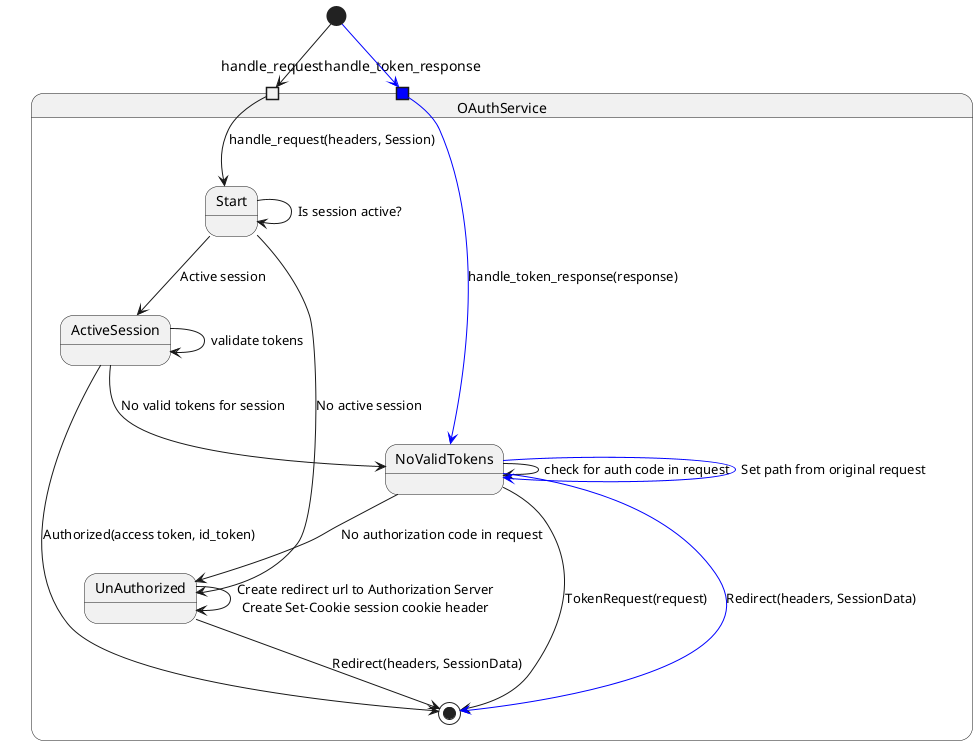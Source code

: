 @startuml


state OAuthService {
  state handle_request <<inputPin>>

  handle_request --> Start: handle_request(headers, Session)
  Start --> Start: Is session active?
  Start --> ActiveSession: Active session
  Start --> UnAuthorized: No active session
  UnAuthorized --> UnAuthorized: Create redirect url to Authorization Server\nCreate Set-Cookie session cookie header
  UnAuthorized --> [*]: Redirect(headers, SessionData)
  ActiveSession --> ActiveSession: validate tokens
  ActiveSession --> NoValidTokens: No valid tokens for session
  NoValidTokens --> NoValidTokens: check for auth code in request
  NoValidTokens --> UnAuthorized: No authorization code in request
  NoValidTokens --> [*]: TokenRequest(request)
  ActiveSession --> [*]: Authorized(access token, id_token)

   state handle_token_response <<inputPin>> #blue

   handle_token_response -[#blue]-> NoValidTokens: handle_token_response(response)
   NoValidTokens -[#blue]-> NoValidTokens: Set path from original request
   NoValidTokens -[#blue]-> [*]: Redirect(headers, SessionData)
}
[*] -[#blue]-> handle_token_response
[*] --> handle_request
@enduml